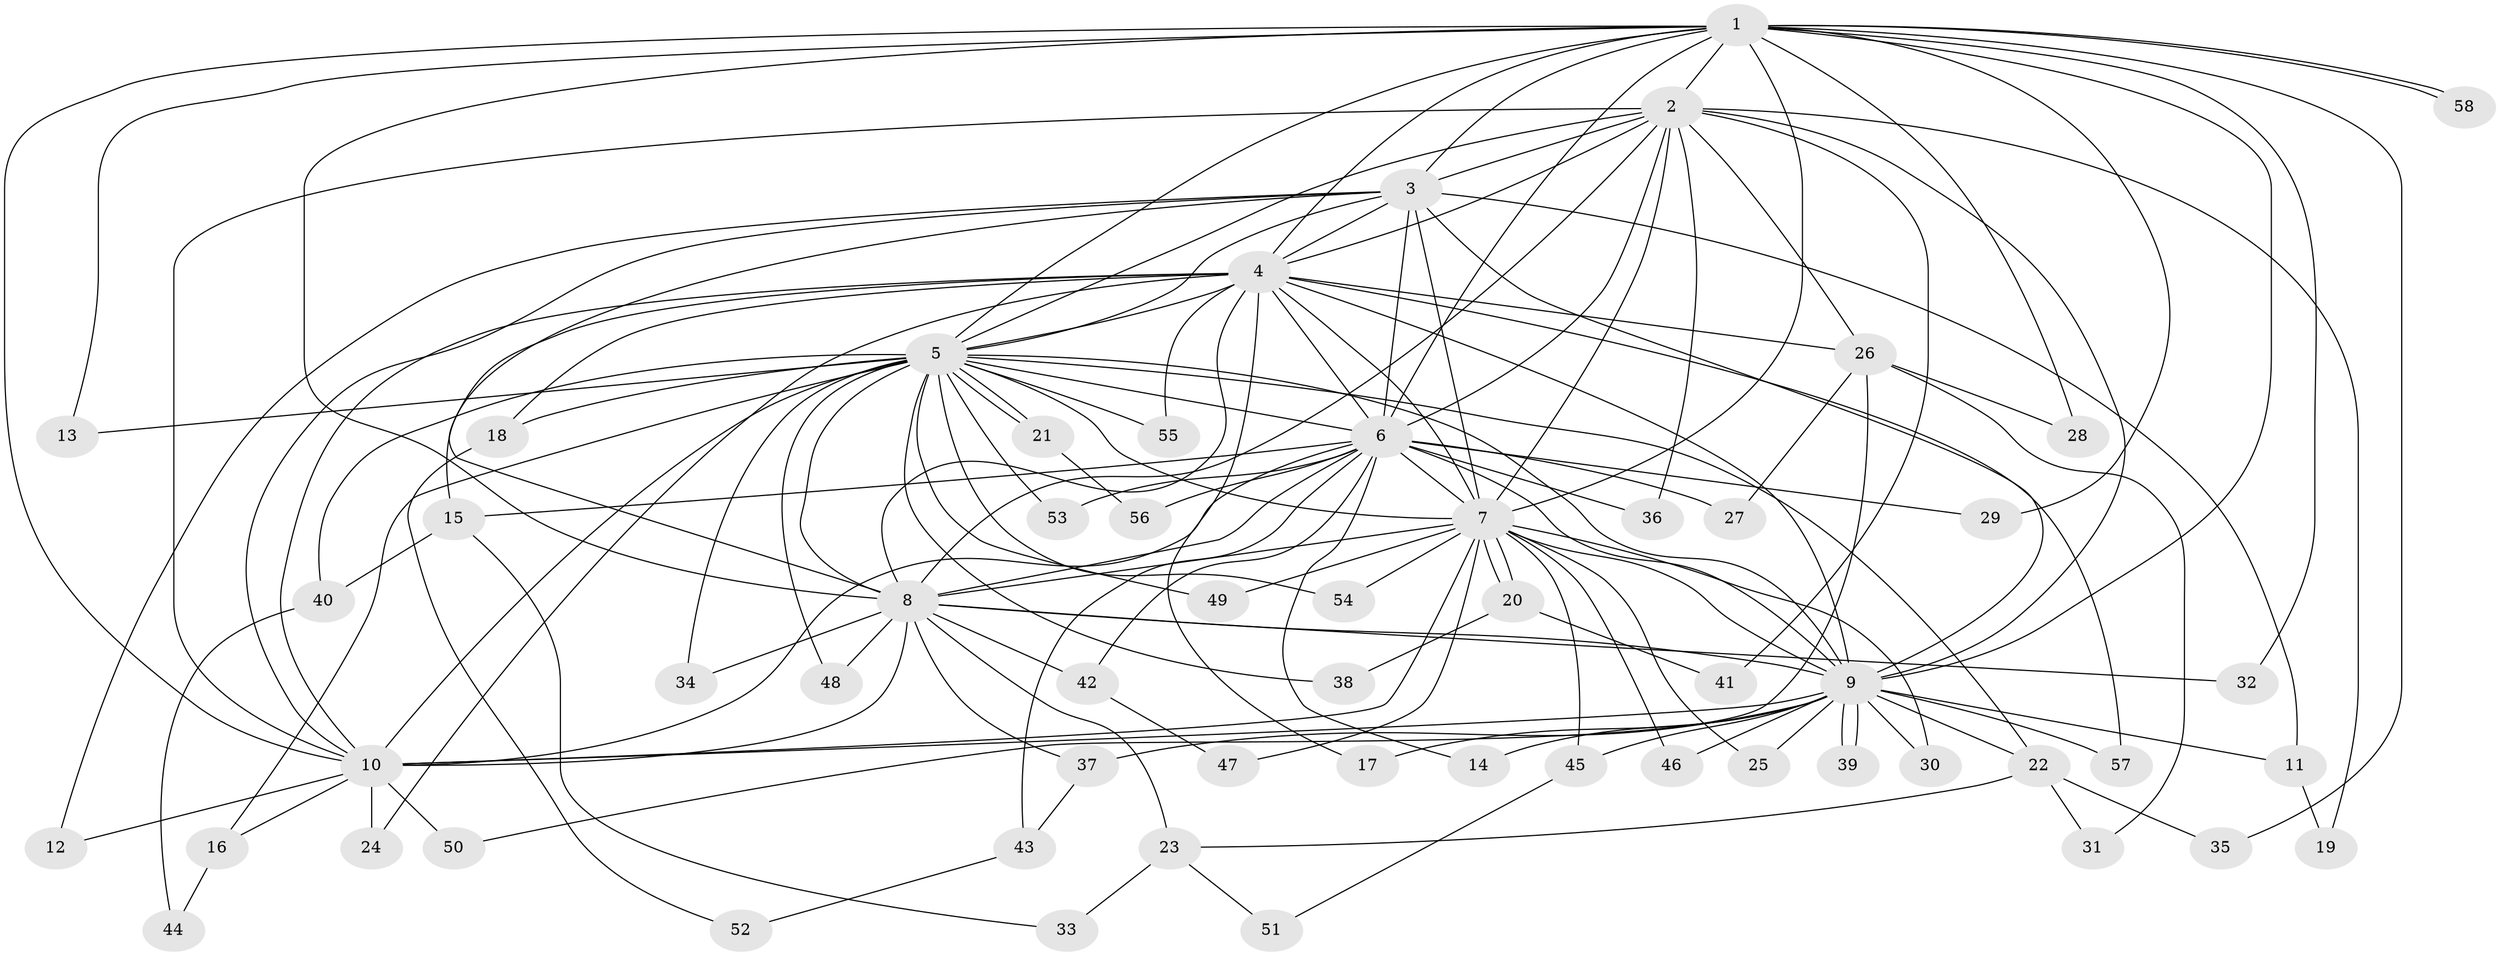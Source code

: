 // coarse degree distribution, {6: 0.10526315789473684, 12: 0.05263157894736842, 10: 0.05263157894736842, 15: 0.05263157894736842, 7: 0.10526315789473684, 3: 0.3157894736842105, 5: 0.21052631578947367, 2: 0.05263157894736842, 1: 0.05263157894736842}
// Generated by graph-tools (version 1.1) at 2025/49/03/04/25 22:49:30]
// undirected, 58 vertices, 141 edges
graph export_dot {
  node [color=gray90,style=filled];
  1;
  2;
  3;
  4;
  5;
  6;
  7;
  8;
  9;
  10;
  11;
  12;
  13;
  14;
  15;
  16;
  17;
  18;
  19;
  20;
  21;
  22;
  23;
  24;
  25;
  26;
  27;
  28;
  29;
  30;
  31;
  32;
  33;
  34;
  35;
  36;
  37;
  38;
  39;
  40;
  41;
  42;
  43;
  44;
  45;
  46;
  47;
  48;
  49;
  50;
  51;
  52;
  53;
  54;
  55;
  56;
  57;
  58;
  1 -- 2;
  1 -- 3;
  1 -- 4;
  1 -- 5;
  1 -- 6;
  1 -- 7;
  1 -- 8;
  1 -- 9;
  1 -- 10;
  1 -- 13;
  1 -- 28;
  1 -- 29;
  1 -- 32;
  1 -- 35;
  1 -- 58;
  1 -- 58;
  2 -- 3;
  2 -- 4;
  2 -- 5;
  2 -- 6;
  2 -- 7;
  2 -- 8;
  2 -- 9;
  2 -- 10;
  2 -- 19;
  2 -- 26;
  2 -- 36;
  2 -- 41;
  3 -- 4;
  3 -- 5;
  3 -- 6;
  3 -- 7;
  3 -- 8;
  3 -- 9;
  3 -- 10;
  3 -- 11;
  3 -- 12;
  4 -- 5;
  4 -- 6;
  4 -- 7;
  4 -- 8;
  4 -- 9;
  4 -- 10;
  4 -- 15;
  4 -- 17;
  4 -- 18;
  4 -- 24;
  4 -- 26;
  4 -- 55;
  4 -- 57;
  5 -- 6;
  5 -- 7;
  5 -- 8;
  5 -- 9;
  5 -- 10;
  5 -- 13;
  5 -- 16;
  5 -- 18;
  5 -- 21;
  5 -- 21;
  5 -- 22;
  5 -- 34;
  5 -- 38;
  5 -- 40;
  5 -- 48;
  5 -- 49;
  5 -- 53;
  5 -- 54;
  5 -- 55;
  6 -- 7;
  6 -- 8;
  6 -- 9;
  6 -- 10;
  6 -- 14;
  6 -- 15;
  6 -- 27;
  6 -- 29;
  6 -- 36;
  6 -- 42;
  6 -- 43;
  6 -- 53;
  6 -- 56;
  7 -- 8;
  7 -- 9;
  7 -- 10;
  7 -- 20;
  7 -- 20;
  7 -- 25;
  7 -- 30;
  7 -- 45;
  7 -- 46;
  7 -- 47;
  7 -- 49;
  7 -- 54;
  8 -- 9;
  8 -- 10;
  8 -- 23;
  8 -- 32;
  8 -- 34;
  8 -- 37;
  8 -- 42;
  8 -- 48;
  9 -- 10;
  9 -- 11;
  9 -- 14;
  9 -- 17;
  9 -- 22;
  9 -- 25;
  9 -- 30;
  9 -- 37;
  9 -- 39;
  9 -- 39;
  9 -- 45;
  9 -- 46;
  9 -- 57;
  10 -- 12;
  10 -- 16;
  10 -- 24;
  10 -- 50;
  11 -- 19;
  15 -- 33;
  15 -- 40;
  16 -- 44;
  18 -- 52;
  20 -- 38;
  20 -- 41;
  21 -- 56;
  22 -- 23;
  22 -- 31;
  22 -- 35;
  23 -- 33;
  23 -- 51;
  26 -- 27;
  26 -- 28;
  26 -- 31;
  26 -- 50;
  37 -- 43;
  40 -- 44;
  42 -- 47;
  43 -- 52;
  45 -- 51;
}
